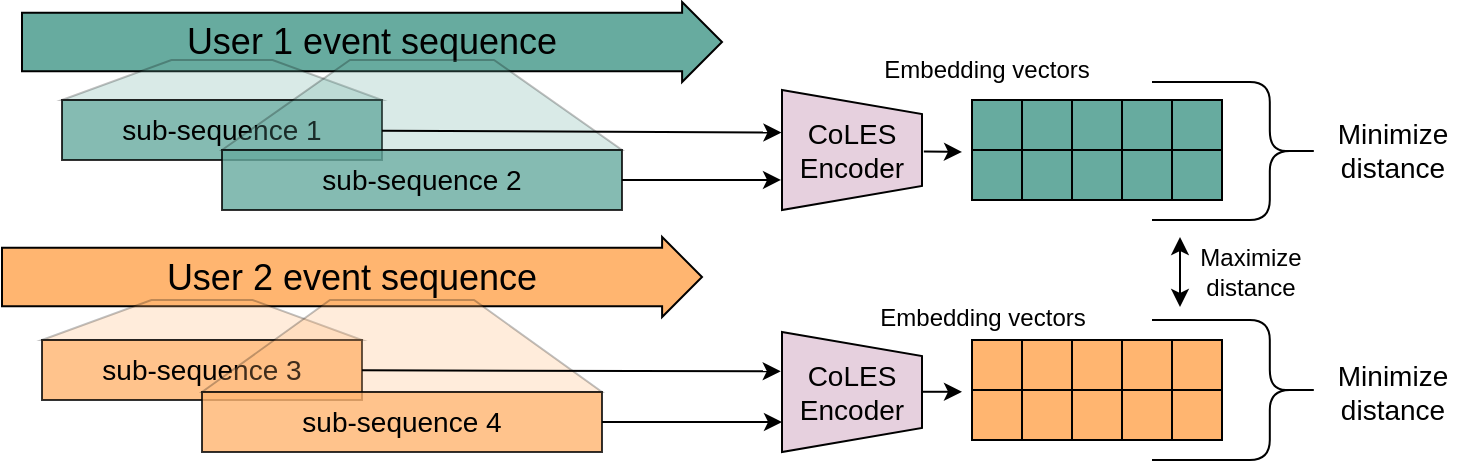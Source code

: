 <mxfile version="13.7.7" type="device"><diagram id="qXZdeDOi38o7IbvTU-XF" name="Page-1"><mxGraphModel dx="1350" dy="723" grid="1" gridSize="10" guides="1" tooltips="1" connect="1" arrows="1" fold="1" page="0" pageScale="1" pageWidth="827" pageHeight="1169" math="0" shadow="0"><root><mxCell id="0"/><mxCell id="1" parent="0"/><mxCell id="RrBjnwMtPPBnvzxSmnWt-24" value="&lt;font style=&quot;font-size: 18px&quot;&gt;User 1 event sequence&lt;/font&gt;" style="shape=singleArrow;whiteSpace=wrap;html=1;fillColor=#67AB9F;arrowWidth=0.733;arrowSize=0.057;shadow=0;" parent="1" vertex="1"><mxGeometry x="60" y="51" width="350" height="40" as="geometry"/></mxCell><mxCell id="RrBjnwMtPPBnvzxSmnWt-38" value="" style="shape=trapezoid;perimeter=trapezoidPerimeter;whiteSpace=wrap;html=1;fillColor=#67AB9F;size=0.342;opacity=25;shadow=0;" parent="1" vertex="1"><mxGeometry x="80" y="80" width="160" height="20" as="geometry"/></mxCell><mxCell id="RrBjnwMtPPBnvzxSmnWt-25" value="&lt;font style=&quot;font-size: 14px&quot;&gt;sub-sequence 1&lt;/font&gt;" style="rounded=0;whiteSpace=wrap;html=1;fillColor=#67AB9F;shadow=0;opacity=80;" parent="1" vertex="1"><mxGeometry x="80" y="100" width="160" height="30" as="geometry"/></mxCell><mxCell id="RrBjnwMtPPBnvzxSmnWt-39" value="" style="shape=trapezoid;perimeter=trapezoidPerimeter;whiteSpace=wrap;html=1;fillColor=#67AB9F;size=0.32;opacity=25;shadow=0;" parent="1" vertex="1"><mxGeometry x="160" y="80" width="200" height="45" as="geometry"/></mxCell><mxCell id="RrBjnwMtPPBnvzxSmnWt-26" value="&lt;span style=&quot;font-size: 14px ; white-space: normal&quot;&gt;sub-sequence 2&lt;/span&gt;" style="rounded=0;whiteSpace=wrap;html=1;fillColor=#67AB9F;shadow=0;opacity=80;" parent="1" vertex="1"><mxGeometry x="160" y="125" width="200" height="30" as="geometry"/></mxCell><mxCell id="RrBjnwMtPPBnvzxSmnWt-42" value="&lt;font style=&quot;font-size: 14px&quot;&gt;CoLES&lt;br&gt;Encoder&lt;/font&gt;" style="shape=trapezoid;perimeter=trapezoidPerimeter;whiteSpace=wrap;html=1;fillColor=#E6D0DE;direction=south;" parent="1" vertex="1"><mxGeometry x="440" y="95" width="70" height="60" as="geometry"/></mxCell><mxCell id="RrBjnwMtPPBnvzxSmnWt-43" value="" style="endArrow=classic;html=1;entryX=0.355;entryY=1.004;entryDx=0;entryDy=0;jumpStyle=none;entryPerimeter=0;" parent="1" source="RrBjnwMtPPBnvzxSmnWt-25" target="RrBjnwMtPPBnvzxSmnWt-42" edge="1"><mxGeometry width="50" height="50" relative="1" as="geometry"><mxPoint x="60" y="360" as="sourcePoint"/><mxPoint x="440" y="111" as="targetPoint"/></mxGeometry></mxCell><mxCell id="RrBjnwMtPPBnvzxSmnWt-44" value="" style="endArrow=classic;html=1;exitX=1;exitY=0.5;exitDx=0;exitDy=0;entryX=0.688;entryY=1.007;entryDx=0;entryDy=0;entryPerimeter=0;" parent="1" source="RrBjnwMtPPBnvzxSmnWt-26" edge="1"><mxGeometry width="50" height="50" relative="1" as="geometry"><mxPoint x="250" y="131.298" as="sourcePoint"/><mxPoint x="439.51" y="139.98" as="targetPoint"/></mxGeometry></mxCell><mxCell id="RrBjnwMtPPBnvzxSmnWt-49" value="" style="whiteSpace=wrap;html=1;aspect=fixed;fillColor=#67AB9F;" parent="1" vertex="1"><mxGeometry x="535" y="100" width="25" height="25" as="geometry"/></mxCell><mxCell id="RrBjnwMtPPBnvzxSmnWt-50" value="" style="whiteSpace=wrap;html=1;aspect=fixed;fillColor=#67AB9F;" parent="1" vertex="1"><mxGeometry x="560" y="100" width="25" height="25" as="geometry"/></mxCell><mxCell id="RrBjnwMtPPBnvzxSmnWt-51" value="" style="whiteSpace=wrap;html=1;aspect=fixed;fillColor=#67AB9F;" parent="1" vertex="1"><mxGeometry x="585" y="100" width="25" height="25" as="geometry"/></mxCell><mxCell id="RrBjnwMtPPBnvzxSmnWt-52" value="" style="whiteSpace=wrap;html=1;aspect=fixed;fillColor=#67AB9F;" parent="1" vertex="1"><mxGeometry x="610" y="100" width="25" height="25" as="geometry"/></mxCell><mxCell id="RrBjnwMtPPBnvzxSmnWt-53" value="" style="whiteSpace=wrap;html=1;aspect=fixed;fillColor=#67AB9F;" parent="1" vertex="1"><mxGeometry x="635" y="100" width="25" height="25" as="geometry"/></mxCell><mxCell id="RrBjnwMtPPBnvzxSmnWt-54" value="" style="whiteSpace=wrap;html=1;aspect=fixed;fillColor=#67AB9F;" parent="1" vertex="1"><mxGeometry x="535" y="125" width="25" height="25" as="geometry"/></mxCell><mxCell id="RrBjnwMtPPBnvzxSmnWt-55" value="" style="whiteSpace=wrap;html=1;aspect=fixed;fillColor=#67AB9F;" parent="1" vertex="1"><mxGeometry x="560" y="125" width="25" height="25" as="geometry"/></mxCell><mxCell id="RrBjnwMtPPBnvzxSmnWt-56" value="" style="whiteSpace=wrap;html=1;aspect=fixed;fillColor=#67AB9F;" parent="1" vertex="1"><mxGeometry x="585" y="125" width="25" height="25" as="geometry"/></mxCell><mxCell id="RrBjnwMtPPBnvzxSmnWt-57" value="" style="whiteSpace=wrap;html=1;aspect=fixed;fillColor=#67AB9F;" parent="1" vertex="1"><mxGeometry x="610" y="125" width="25" height="25" as="geometry"/></mxCell><mxCell id="RrBjnwMtPPBnvzxSmnWt-58" value="" style="whiteSpace=wrap;html=1;aspect=fixed;fillColor=#67AB9F;" parent="1" vertex="1"><mxGeometry x="635" y="125" width="25" height="25" as="geometry"/></mxCell><mxCell id="RrBjnwMtPPBnvzxSmnWt-69" value="" style="shape=curlyBracket;whiteSpace=wrap;html=1;rounded=1;fillColor=#FFCC99;direction=west;size=0.307;" parent="1" vertex="1"><mxGeometry x="625" y="91" width="85" height="69" as="geometry"/></mxCell><mxCell id="RrBjnwMtPPBnvzxSmnWt-73" value="&lt;font style=&quot;font-size: 18px&quot;&gt;User 2 event sequence&lt;/font&gt;" style="shape=singleArrow;whiteSpace=wrap;html=1;fillColor=#FFB570;arrowWidth=0.733;arrowSize=0.057;" parent="1" vertex="1"><mxGeometry x="50" y="168.5" width="350" height="40" as="geometry"/></mxCell><mxCell id="RrBjnwMtPPBnvzxSmnWt-74" value="" style="shape=trapezoid;perimeter=trapezoidPerimeter;whiteSpace=wrap;html=1;fillColor=#FFB570;size=0.342;opacity=25;" parent="1" vertex="1"><mxGeometry x="70" y="200" width="160" height="20" as="geometry"/></mxCell><mxCell id="RrBjnwMtPPBnvzxSmnWt-75" value="&lt;span style=&quot;font-size: 14px ; white-space: normal&quot;&gt;sub-sequence 3&lt;/span&gt;" style="rounded=0;whiteSpace=wrap;html=1;fillColor=#FFB570;opacity=80;" parent="1" vertex="1"><mxGeometry x="70" y="220" width="160" height="30" as="geometry"/></mxCell><mxCell id="RrBjnwMtPPBnvzxSmnWt-76" value="" style="shape=trapezoid;perimeter=trapezoidPerimeter;whiteSpace=wrap;html=1;fillColor=#FFB570;size=0.32;opacity=25;" parent="1" vertex="1"><mxGeometry x="150" y="200" width="200" height="46" as="geometry"/></mxCell><mxCell id="RrBjnwMtPPBnvzxSmnWt-77" value="&lt;span style=&quot;font-size: 14px ; white-space: normal&quot;&gt;sub-sequence 4&lt;/span&gt;" style="rounded=0;whiteSpace=wrap;html=1;fillColor=#FFB570;opacity=80;" parent="1" vertex="1"><mxGeometry x="150" y="246" width="200" height="30" as="geometry"/></mxCell><mxCell id="RrBjnwMtPPBnvzxSmnWt-79" value="" style="endArrow=classic;html=1;entryX=0.313;entryY=1.009;entryDx=0;entryDy=0;entryPerimeter=0;" parent="1" source="RrBjnwMtPPBnvzxSmnWt-75" edge="1"><mxGeometry width="50" height="50" relative="1" as="geometry"><mxPoint x="50" y="500" as="sourcePoint"/><mxPoint x="439.37" y="235.65" as="targetPoint"/></mxGeometry></mxCell><mxCell id="RrBjnwMtPPBnvzxSmnWt-80" value="" style="endArrow=classic;html=1;entryX=0.75;entryY=1;entryDx=0;entryDy=0;" parent="1" source="RrBjnwMtPPBnvzxSmnWt-77" target="z5JVUnoBXPTv6xRAnZPi-2" edge="1"><mxGeometry width="50" height="50" relative="1" as="geometry"><mxPoint x="240" y="270.798" as="sourcePoint"/><mxPoint x="440.21" y="258.405" as="targetPoint"/></mxGeometry></mxCell><mxCell id="RrBjnwMtPPBnvzxSmnWt-81" value="" style="whiteSpace=wrap;html=1;aspect=fixed;fillColor=#FFB570;" parent="1" vertex="1"><mxGeometry x="535" y="220" width="25" height="25" as="geometry"/></mxCell><mxCell id="RrBjnwMtPPBnvzxSmnWt-82" value="" style="whiteSpace=wrap;html=1;aspect=fixed;fillColor=#FFB570;" parent="1" vertex="1"><mxGeometry x="560" y="220" width="25" height="25" as="geometry"/></mxCell><mxCell id="RrBjnwMtPPBnvzxSmnWt-83" value="" style="whiteSpace=wrap;html=1;aspect=fixed;fillColor=#FFB570;" parent="1" vertex="1"><mxGeometry x="585" y="220" width="25" height="25" as="geometry"/></mxCell><mxCell id="RrBjnwMtPPBnvzxSmnWt-84" value="" style="whiteSpace=wrap;html=1;aspect=fixed;fillColor=#FFB570;" parent="1" vertex="1"><mxGeometry x="610" y="220" width="25" height="25" as="geometry"/></mxCell><mxCell id="RrBjnwMtPPBnvzxSmnWt-85" value="" style="whiteSpace=wrap;html=1;aspect=fixed;fillColor=#FFB570;" parent="1" vertex="1"><mxGeometry x="635" y="220" width="25" height="25" as="geometry"/></mxCell><mxCell id="RrBjnwMtPPBnvzxSmnWt-86" value="" style="whiteSpace=wrap;html=1;aspect=fixed;fillColor=#FFB570;" parent="1" vertex="1"><mxGeometry x="535" y="245" width="25" height="25" as="geometry"/></mxCell><mxCell id="RrBjnwMtPPBnvzxSmnWt-87" value="" style="whiteSpace=wrap;html=1;aspect=fixed;fillColor=#FFB570;" parent="1" vertex="1"><mxGeometry x="560" y="245" width="25" height="25" as="geometry"/></mxCell><mxCell id="RrBjnwMtPPBnvzxSmnWt-88" value="" style="whiteSpace=wrap;html=1;aspect=fixed;fillColor=#FFB570;" parent="1" vertex="1"><mxGeometry x="585" y="245" width="25" height="25" as="geometry"/></mxCell><mxCell id="RrBjnwMtPPBnvzxSmnWt-89" value="" style="whiteSpace=wrap;html=1;aspect=fixed;fillColor=#FFB570;" parent="1" vertex="1"><mxGeometry x="610" y="245" width="25" height="25" as="geometry"/></mxCell><mxCell id="RrBjnwMtPPBnvzxSmnWt-90" value="" style="whiteSpace=wrap;html=1;aspect=fixed;fillColor=#FFB570;" parent="1" vertex="1"><mxGeometry x="635" y="245" width="25" height="25" as="geometry"/></mxCell><mxCell id="RrBjnwMtPPBnvzxSmnWt-92" value="&lt;font style=&quot;font-size: 14px&quot;&gt;Minimize&lt;br&gt;distance&lt;/font&gt;" style="text;html=1;align=center;verticalAlign=middle;resizable=0;points=[];autosize=1;" parent="1" vertex="1"><mxGeometry x="710" y="105" width="70" height="40" as="geometry"/></mxCell><mxCell id="RrBjnwMtPPBnvzxSmnWt-94" value="" style="endArrow=classic;html=1;exitX=0.512;exitY=-0.013;exitDx=0;exitDy=0;anchorPointDirection=1;exitPerimeter=0;" parent="1" source="RrBjnwMtPPBnvzxSmnWt-42" edge="1"><mxGeometry width="50" height="50" relative="1" as="geometry"><mxPoint x="370" y="186.389" as="sourcePoint"/><mxPoint x="530" y="126" as="targetPoint"/></mxGeometry></mxCell><mxCell id="RrBjnwMtPPBnvzxSmnWt-95" value="" style="endArrow=classic;html=1;" parent="1" edge="1"><mxGeometry width="50" height="50" relative="1" as="geometry"><mxPoint x="510" y="245.89" as="sourcePoint"/><mxPoint x="530" y="245.89" as="targetPoint"/></mxGeometry></mxCell><mxCell id="RrBjnwMtPPBnvzxSmnWt-103" value="Maximize&lt;br&gt;distance" style="text;html=1;align=center;verticalAlign=middle;resizable=0;points=[];autosize=1;" parent="1" vertex="1"><mxGeometry x="639" y="170.5" width="70" height="30" as="geometry"/></mxCell><mxCell id="RrBjnwMtPPBnvzxSmnWt-104" value="&lt;font style=&quot;font-size: 14px&quot;&gt;Minimize&lt;br&gt;distance&lt;/font&gt;" style="text;html=1;align=center;verticalAlign=middle;resizable=0;points=[];autosize=1;" parent="1" vertex="1"><mxGeometry x="710" y="226" width="70" height="40" as="geometry"/></mxCell><mxCell id="RrBjnwMtPPBnvzxSmnWt-105" value="" style="shape=curlyBracket;whiteSpace=wrap;html=1;rounded=1;fillColor=#FFCC99;direction=west;size=0.307;" parent="1" vertex="1"><mxGeometry x="625" y="210" width="85" height="70" as="geometry"/></mxCell><mxCell id="RrBjnwMtPPBnvzxSmnWt-106" value="Embedding vectors" style="text;html=1;align=center;verticalAlign=middle;resizable=0;points=[];autosize=1;" parent="1" vertex="1"><mxGeometry x="482" y="75" width="120" height="20" as="geometry"/></mxCell><mxCell id="RrBjnwMtPPBnvzxSmnWt-107" value="Embedding vectors" style="text;html=1;align=center;verticalAlign=middle;resizable=0;points=[];autosize=1;" parent="1" vertex="1"><mxGeometry x="480" y="198.5" width="120" height="20" as="geometry"/></mxCell><mxCell id="30_S61nDTjpo87SG5v0w-9" value="" style="endArrow=classic;startArrow=classic;html=1;" parent="1" edge="1"><mxGeometry width="50" height="50" relative="1" as="geometry"><mxPoint x="639" y="203.5" as="sourcePoint"/><mxPoint x="639" y="168.5" as="targetPoint"/></mxGeometry></mxCell><mxCell id="z5JVUnoBXPTv6xRAnZPi-2" value="&lt;font style=&quot;font-size: 14px&quot;&gt;CoLES&lt;br&gt;Encoder&lt;/font&gt;" style="shape=trapezoid;perimeter=trapezoidPerimeter;whiteSpace=wrap;html=1;fillColor=#E6D0DE;direction=south;" parent="1" vertex="1"><mxGeometry x="440" y="216" width="70" height="60" as="geometry"/></mxCell></root></mxGraphModel></diagram></mxfile>